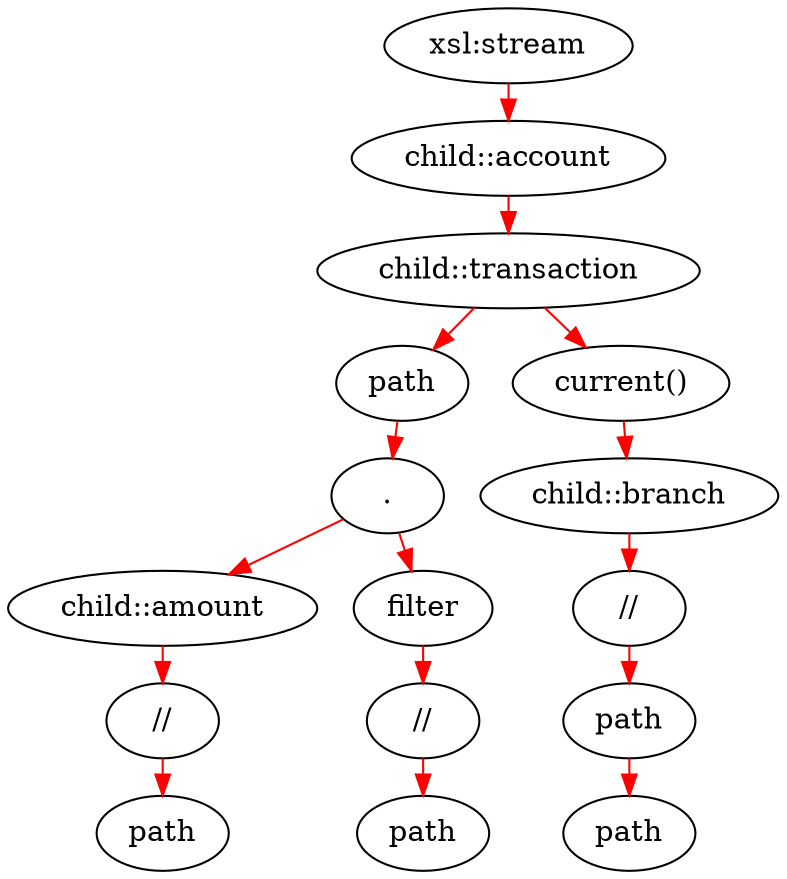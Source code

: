 digraph g {compound="true";bgcolor="";fontcolor="";fontname="";fontsize="";label="";margin="";nodesep="";rankdir="";ranksep="";ratio="";size="";node[label="xsl:stream", color="",fillcolor="",fixedsize="",fontcolor="",fontname="",fontsize="",height="",shape="",style="",URL="",width="",] {d7e33344};node[label="child::account", color="",fillcolor="",fixedsize="",fontcolor="",fontname="",fontsize="",height="",shape="",style="",URL="",width="",] {d7e33345};node[label="child::transaction", color="",fillcolor="",fixedsize="",fontcolor="",fontname="",fontsize="",height="",shape="",style="",URL="",width="",] {d7e33346};node[label="path", color="",fillcolor="",fixedsize="",fontcolor="",fontname="",fontsize="",height="",shape="",style="",URL="",width="",] {d7e33347};node[label=".", color="",fillcolor="",fixedsize="",fontcolor="",fontname="",fontsize="",height="",shape="",style="",URL="",width="",] {d7e33348};node[label="child::amount", color="",fillcolor="",fixedsize="",fontcolor="",fontname="",fontsize="",height="",shape="",style="",URL="",width="",] {d7e33349};node[label="//", color="",fillcolor="",fixedsize="",fontcolor="",fontname="",fontsize="",height="",shape="",style="",URL="",width="",] {d7e33350};node[label="path", color="",fillcolor="",fixedsize="",fontcolor="",fontname="",fontsize="",height="",shape="",style="",URL="",width="",] {d7e33351};edge[arrowhead="",arrowsize="",arrowtail="",constraint="",color="red",decorate="",dir="",fontcolor="",fontname="",fontsize="",headlabel="",headport="",label="",labeldistance="",labelfloat="",labelfontcolor="",labelfontname="",labelfontsize="",minlen="",samehead="",sametail="",style="",taillabel="",tailport="",URL="",lhead="",ltail=""] d7e33350 -> d7e33351;edge[arrowhead="",arrowsize="",arrowtail="",constraint="",color="red",decorate="",dir="",fontcolor="",fontname="",fontsize="",headlabel="",headport="",label="",labeldistance="",labelfloat="",labelfontcolor="",labelfontname="",labelfontsize="",minlen="",samehead="",sametail="",style="",taillabel="",tailport="",URL="",lhead="",ltail=""] d7e33349 -> d7e33350;node[label="filter", color="",fillcolor="",fixedsize="",fontcolor="",fontname="",fontsize="",height="",shape="",style="",URL="",width="",] {d7e33352};node[label="//", color="",fillcolor="",fixedsize="",fontcolor="",fontname="",fontsize="",height="",shape="",style="",URL="",width="",] {d7e33353};node[label="path", color="",fillcolor="",fixedsize="",fontcolor="",fontname="",fontsize="",height="",shape="",style="",URL="",width="",] {d7e33354};edge[arrowhead="",arrowsize="",arrowtail="",constraint="",color="red",decorate="",dir="",fontcolor="",fontname="",fontsize="",headlabel="",headport="",label="",labeldistance="",labelfloat="",labelfontcolor="",labelfontname="",labelfontsize="",minlen="",samehead="",sametail="",style="",taillabel="",tailport="",URL="",lhead="",ltail=""] d7e33353 -> d7e33354;edge[arrowhead="",arrowsize="",arrowtail="",constraint="",color="red",decorate="",dir="",fontcolor="",fontname="",fontsize="",headlabel="",headport="",label="",labeldistance="",labelfloat="",labelfontcolor="",labelfontname="",labelfontsize="",minlen="",samehead="",sametail="",style="",taillabel="",tailport="",URL="",lhead="",ltail=""] d7e33352 -> d7e33353;edge[arrowhead="",arrowsize="",arrowtail="",constraint="",color="red",decorate="",dir="",fontcolor="",fontname="",fontsize="",headlabel="",headport="",label="",labeldistance="",labelfloat="",labelfontcolor="",labelfontname="",labelfontsize="",minlen="",samehead="",sametail="",style="",taillabel="",tailport="",URL="",lhead="",ltail=""] d7e33348 -> d7e33349;edge[arrowhead="",arrowsize="",arrowtail="",constraint="",color="red",decorate="",dir="",fontcolor="",fontname="",fontsize="",headlabel="",headport="",label="",labeldistance="",labelfloat="",labelfontcolor="",labelfontname="",labelfontsize="",minlen="",samehead="",sametail="",style="",taillabel="",tailport="",URL="",lhead="",ltail=""] d7e33348 -> d7e33352;edge[arrowhead="",arrowsize="",arrowtail="",constraint="",color="red",decorate="",dir="",fontcolor="",fontname="",fontsize="",headlabel="",headport="",label="",labeldistance="",labelfloat="",labelfontcolor="",labelfontname="",labelfontsize="",minlen="",samehead="",sametail="",style="",taillabel="",tailport="",URL="",lhead="",ltail=""] d7e33347 -> d7e33348;node[label="current()", color="",fillcolor="",fixedsize="",fontcolor="",fontname="",fontsize="",height="",shape="",style="",URL="",width="",] {d7e33355};node[label="child::branch", color="",fillcolor="",fixedsize="",fontcolor="",fontname="",fontsize="",height="",shape="",style="",URL="",width="",] {d7e33356};node[label="//", color="",fillcolor="",fixedsize="",fontcolor="",fontname="",fontsize="",height="",shape="",style="",URL="",width="",] {d7e33357};node[label="path", color="",fillcolor="",fixedsize="",fontcolor="",fontname="",fontsize="",height="",shape="",style="",URL="",width="",] {d7e33358};node[label="path", color="",fillcolor="",fixedsize="",fontcolor="",fontname="",fontsize="",height="",shape="",style="",URL="",width="",] {d7e33359};edge[arrowhead="",arrowsize="",arrowtail="",constraint="",color="red",decorate="",dir="",fontcolor="",fontname="",fontsize="",headlabel="",headport="",label="",labeldistance="",labelfloat="",labelfontcolor="",labelfontname="",labelfontsize="",minlen="",samehead="",sametail="",style="",taillabel="",tailport="",URL="",lhead="",ltail=""] d7e33358 -> d7e33359;edge[arrowhead="",arrowsize="",arrowtail="",constraint="",color="red",decorate="",dir="",fontcolor="",fontname="",fontsize="",headlabel="",headport="",label="",labeldistance="",labelfloat="",labelfontcolor="",labelfontname="",labelfontsize="",minlen="",samehead="",sametail="",style="",taillabel="",tailport="",URL="",lhead="",ltail=""] d7e33357 -> d7e33358;edge[arrowhead="",arrowsize="",arrowtail="",constraint="",color="red",decorate="",dir="",fontcolor="",fontname="",fontsize="",headlabel="",headport="",label="",labeldistance="",labelfloat="",labelfontcolor="",labelfontname="",labelfontsize="",minlen="",samehead="",sametail="",style="",taillabel="",tailport="",URL="",lhead="",ltail=""] d7e33356 -> d7e33357;edge[arrowhead="",arrowsize="",arrowtail="",constraint="",color="red",decorate="",dir="",fontcolor="",fontname="",fontsize="",headlabel="",headport="",label="",labeldistance="",labelfloat="",labelfontcolor="",labelfontname="",labelfontsize="",minlen="",samehead="",sametail="",style="",taillabel="",tailport="",URL="",lhead="",ltail=""] d7e33355 -> d7e33356;edge[arrowhead="",arrowsize="",arrowtail="",constraint="",color="red",decorate="",dir="",fontcolor="",fontname="",fontsize="",headlabel="",headport="",label="",labeldistance="",labelfloat="",labelfontcolor="",labelfontname="",labelfontsize="",minlen="",samehead="",sametail="",style="",taillabel="",tailport="",URL="",lhead="",ltail=""] d7e33346 -> d7e33347;edge[arrowhead="",arrowsize="",arrowtail="",constraint="",color="red",decorate="",dir="",fontcolor="",fontname="",fontsize="",headlabel="",headport="",label="",labeldistance="",labelfloat="",labelfontcolor="",labelfontname="",labelfontsize="",minlen="",samehead="",sametail="",style="",taillabel="",tailport="",URL="",lhead="",ltail=""] d7e33346 -> d7e33355;edge[arrowhead="",arrowsize="",arrowtail="",constraint="",color="red",decorate="",dir="",fontcolor="",fontname="",fontsize="",headlabel="",headport="",label="",labeldistance="",labelfloat="",labelfontcolor="",labelfontname="",labelfontsize="",minlen="",samehead="",sametail="",style="",taillabel="",tailport="",URL="",lhead="",ltail=""] d7e33345 -> d7e33346;edge[arrowhead="",arrowsize="",arrowtail="",constraint="",color="red",decorate="",dir="",fontcolor="",fontname="",fontsize="",headlabel="",headport="",label="",labeldistance="",labelfloat="",labelfontcolor="",labelfontname="",labelfontsize="",minlen="",samehead="",sametail="",style="",taillabel="",tailport="",URL="",lhead="",ltail=""] d7e33344 -> d7e33345;}
 
